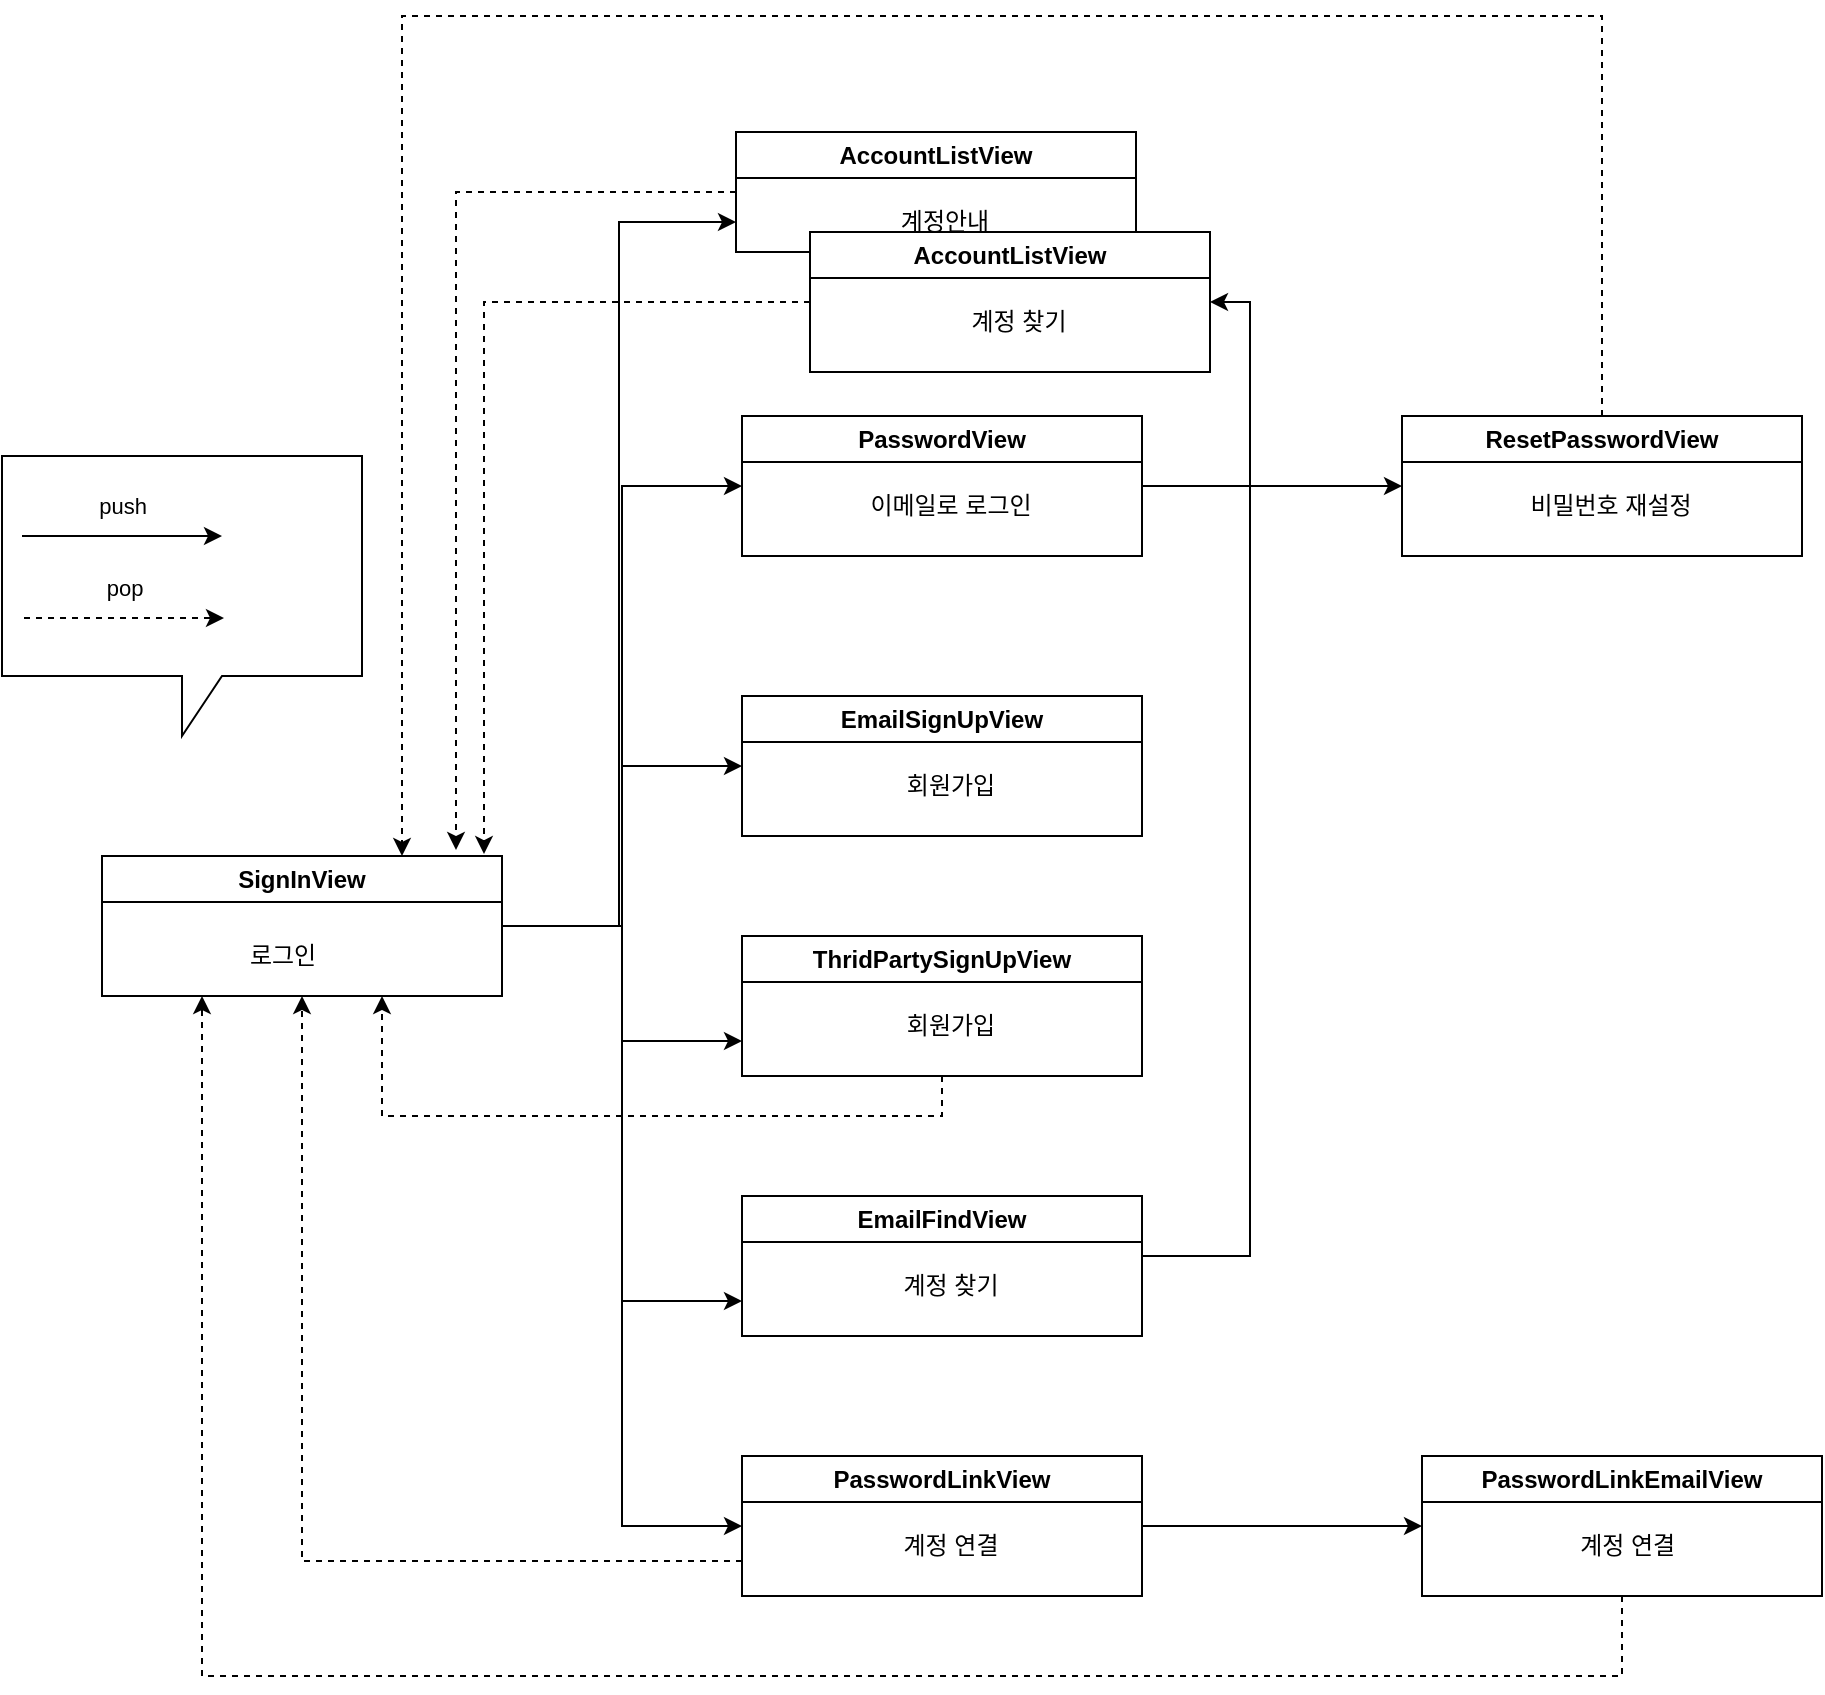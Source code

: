 <mxfile version="21.1.4" type="github">
  <diagram id="C5RBs43oDa-KdzZeNtuy" name="로그인화면 Navigation">
    <mxGraphModel dx="887" dy="1940" grid="1" gridSize="10" guides="1" tooltips="1" connect="1" arrows="1" fold="1" page="1" pageScale="1" pageWidth="827" pageHeight="1169" math="0" shadow="0">
      <root>
        <mxCell id="WIyWlLk6GJQsqaUBKTNV-0" />
        <mxCell id="WIyWlLk6GJQsqaUBKTNV-1" parent="WIyWlLk6GJQsqaUBKTNV-0" />
        <mxCell id="YZ1DASDXdoZ81Dy0Z4KV-26" style="edgeStyle=orthogonalEdgeStyle;rounded=0;orthogonalLoop=1;jettySize=auto;html=1;entryX=0;entryY=0.5;entryDx=0;entryDy=0;" edge="1" parent="WIyWlLk6GJQsqaUBKTNV-1" source="YZ1DASDXdoZ81Dy0Z4KV-0" target="YZ1DASDXdoZ81Dy0Z4KV-6">
          <mxGeometry relative="1" as="geometry" />
        </mxCell>
        <mxCell id="YZ1DASDXdoZ81Dy0Z4KV-27" style="edgeStyle=orthogonalEdgeStyle;rounded=0;orthogonalLoop=1;jettySize=auto;html=1;entryX=0;entryY=0.5;entryDx=0;entryDy=0;" edge="1" parent="WIyWlLk6GJQsqaUBKTNV-1" source="YZ1DASDXdoZ81Dy0Z4KV-0" target="YZ1DASDXdoZ81Dy0Z4KV-4">
          <mxGeometry relative="1" as="geometry" />
        </mxCell>
        <mxCell id="YZ1DASDXdoZ81Dy0Z4KV-28" style="edgeStyle=orthogonalEdgeStyle;rounded=0;orthogonalLoop=1;jettySize=auto;html=1;entryX=0;entryY=0.75;entryDx=0;entryDy=0;" edge="1" parent="WIyWlLk6GJQsqaUBKTNV-1" source="YZ1DASDXdoZ81Dy0Z4KV-0" target="YZ1DASDXdoZ81Dy0Z4KV-2">
          <mxGeometry relative="1" as="geometry" />
        </mxCell>
        <mxCell id="YZ1DASDXdoZ81Dy0Z4KV-29" style="edgeStyle=orthogonalEdgeStyle;rounded=0;orthogonalLoop=1;jettySize=auto;html=1;entryX=0;entryY=0.75;entryDx=0;entryDy=0;" edge="1" parent="WIyWlLk6GJQsqaUBKTNV-1" source="YZ1DASDXdoZ81Dy0Z4KV-0" target="YZ1DASDXdoZ81Dy0Z4KV-8">
          <mxGeometry relative="1" as="geometry" />
        </mxCell>
        <mxCell id="YZ1DASDXdoZ81Dy0Z4KV-30" style="edgeStyle=orthogonalEdgeStyle;rounded=0;orthogonalLoop=1;jettySize=auto;html=1;entryX=0;entryY=0.75;entryDx=0;entryDy=0;" edge="1" parent="WIyWlLk6GJQsqaUBKTNV-1" source="YZ1DASDXdoZ81Dy0Z4KV-0" target="YZ1DASDXdoZ81Dy0Z4KV-10">
          <mxGeometry relative="1" as="geometry" />
        </mxCell>
        <mxCell id="YZ1DASDXdoZ81Dy0Z4KV-31" style="edgeStyle=orthogonalEdgeStyle;rounded=0;orthogonalLoop=1;jettySize=auto;html=1;entryX=0;entryY=0.5;entryDx=0;entryDy=0;" edge="1" parent="WIyWlLk6GJQsqaUBKTNV-1" source="YZ1DASDXdoZ81Dy0Z4KV-0" target="YZ1DASDXdoZ81Dy0Z4KV-18">
          <mxGeometry relative="1" as="geometry" />
        </mxCell>
        <mxCell id="YZ1DASDXdoZ81Dy0Z4KV-0" value="SignInView" style="swimlane;whiteSpace=wrap;html=1;" vertex="1" parent="WIyWlLk6GJQsqaUBKTNV-1">
          <mxGeometry x="60" y="370" width="200" height="70" as="geometry" />
        </mxCell>
        <mxCell id="YZ1DASDXdoZ81Dy0Z4KV-46" style="edgeStyle=orthogonalEdgeStyle;rounded=0;orthogonalLoop=1;jettySize=auto;html=1;entryX=0.885;entryY=-0.043;entryDx=0;entryDy=0;entryPerimeter=0;dashed=1;" edge="1" parent="WIyWlLk6GJQsqaUBKTNV-1" source="YZ1DASDXdoZ81Dy0Z4KV-2" target="YZ1DASDXdoZ81Dy0Z4KV-0">
          <mxGeometry relative="1" as="geometry" />
        </mxCell>
        <mxCell id="YZ1DASDXdoZ81Dy0Z4KV-2" value="AccountListView" style="swimlane;whiteSpace=wrap;html=1;" vertex="1" parent="WIyWlLk6GJQsqaUBKTNV-1">
          <mxGeometry x="377" y="8" width="200" height="60" as="geometry" />
        </mxCell>
        <mxCell id="YZ1DASDXdoZ81Dy0Z4KV-3" value="계정안내" style="text;html=1;align=center;verticalAlign=middle;resizable=0;points=[];autosize=1;strokeColor=none;fillColor=none;" vertex="1" parent="YZ1DASDXdoZ81Dy0Z4KV-2">
          <mxGeometry x="69" y="30" width="70" height="30" as="geometry" />
        </mxCell>
        <mxCell id="YZ1DASDXdoZ81Dy0Z4KV-32" style="edgeStyle=orthogonalEdgeStyle;rounded=0;orthogonalLoop=1;jettySize=auto;html=1;entryX=0;entryY=0.5;entryDx=0;entryDy=0;" edge="1" parent="WIyWlLk6GJQsqaUBKTNV-1" source="YZ1DASDXdoZ81Dy0Z4KV-4" target="YZ1DASDXdoZ81Dy0Z4KV-16">
          <mxGeometry relative="1" as="geometry" />
        </mxCell>
        <mxCell id="YZ1DASDXdoZ81Dy0Z4KV-4" value="PasswordView" style="swimlane;whiteSpace=wrap;html=1;" vertex="1" parent="WIyWlLk6GJQsqaUBKTNV-1">
          <mxGeometry x="380" y="150" width="200" height="70" as="geometry" />
        </mxCell>
        <mxCell id="YZ1DASDXdoZ81Dy0Z4KV-5" value="이메일로 로그인" style="text;html=1;align=center;verticalAlign=middle;resizable=0;points=[];autosize=1;strokeColor=none;fillColor=none;" vertex="1" parent="YZ1DASDXdoZ81Dy0Z4KV-4">
          <mxGeometry x="54" y="30" width="100" height="30" as="geometry" />
        </mxCell>
        <mxCell id="YZ1DASDXdoZ81Dy0Z4KV-6" value="EmailSignUpView" style="swimlane;whiteSpace=wrap;html=1;" vertex="1" parent="WIyWlLk6GJQsqaUBKTNV-1">
          <mxGeometry x="380" y="290" width="200" height="70" as="geometry" />
        </mxCell>
        <mxCell id="YZ1DASDXdoZ81Dy0Z4KV-7" value="회원가입" style="text;html=1;align=center;verticalAlign=middle;resizable=0;points=[];autosize=1;strokeColor=none;fillColor=none;" vertex="1" parent="YZ1DASDXdoZ81Dy0Z4KV-6">
          <mxGeometry x="69" y="30" width="70" height="30" as="geometry" />
        </mxCell>
        <mxCell id="YZ1DASDXdoZ81Dy0Z4KV-45" style="edgeStyle=orthogonalEdgeStyle;rounded=0;orthogonalLoop=1;jettySize=auto;html=1;dashed=1;" edge="1" parent="WIyWlLk6GJQsqaUBKTNV-1" source="YZ1DASDXdoZ81Dy0Z4KV-8">
          <mxGeometry relative="1" as="geometry">
            <mxPoint x="200" y="440" as="targetPoint" />
            <Array as="points">
              <mxPoint x="480" y="500" />
              <mxPoint x="200" y="500" />
            </Array>
          </mxGeometry>
        </mxCell>
        <mxCell id="YZ1DASDXdoZ81Dy0Z4KV-8" value="ThridPartySignUpView" style="swimlane;whiteSpace=wrap;html=1;" vertex="1" parent="WIyWlLk6GJQsqaUBKTNV-1">
          <mxGeometry x="380" y="410" width="200" height="70" as="geometry" />
        </mxCell>
        <mxCell id="YZ1DASDXdoZ81Dy0Z4KV-9" value="회원가입" style="text;html=1;align=center;verticalAlign=middle;resizable=0;points=[];autosize=1;strokeColor=none;fillColor=none;" vertex="1" parent="YZ1DASDXdoZ81Dy0Z4KV-8">
          <mxGeometry x="69" y="30" width="70" height="30" as="geometry" />
        </mxCell>
        <mxCell id="YZ1DASDXdoZ81Dy0Z4KV-34" style="edgeStyle=orthogonalEdgeStyle;rounded=0;orthogonalLoop=1;jettySize=auto;html=1;entryX=1;entryY=0.5;entryDx=0;entryDy=0;" edge="1" parent="WIyWlLk6GJQsqaUBKTNV-1" source="YZ1DASDXdoZ81Dy0Z4KV-10" target="YZ1DASDXdoZ81Dy0Z4KV-22">
          <mxGeometry relative="1" as="geometry">
            <Array as="points">
              <mxPoint x="634" y="570" />
              <mxPoint x="634" y="93" />
            </Array>
          </mxGeometry>
        </mxCell>
        <mxCell id="YZ1DASDXdoZ81Dy0Z4KV-10" value="EmailFindView" style="swimlane;whiteSpace=wrap;html=1;" vertex="1" parent="WIyWlLk6GJQsqaUBKTNV-1">
          <mxGeometry x="380" y="540" width="200" height="70" as="geometry" />
        </mxCell>
        <mxCell id="YZ1DASDXdoZ81Dy0Z4KV-11" value="계정 찾기" style="text;html=1;align=center;verticalAlign=middle;resizable=0;points=[];autosize=1;strokeColor=none;fillColor=none;" vertex="1" parent="YZ1DASDXdoZ81Dy0Z4KV-10">
          <mxGeometry x="69" y="30" width="70" height="30" as="geometry" />
        </mxCell>
        <mxCell id="YZ1DASDXdoZ81Dy0Z4KV-43" style="edgeStyle=orthogonalEdgeStyle;rounded=0;orthogonalLoop=1;jettySize=auto;html=1;entryX=0.25;entryY=1;entryDx=0;entryDy=0;dashed=1;" edge="1" parent="WIyWlLk6GJQsqaUBKTNV-1" source="YZ1DASDXdoZ81Dy0Z4KV-14" target="YZ1DASDXdoZ81Dy0Z4KV-0">
          <mxGeometry relative="1" as="geometry">
            <mxPoint x="110" y="450" as="targetPoint" />
            <Array as="points">
              <mxPoint x="820" y="780" />
              <mxPoint x="110" y="780" />
            </Array>
          </mxGeometry>
        </mxCell>
        <mxCell id="YZ1DASDXdoZ81Dy0Z4KV-14" value="PasswordLinkEmailView" style="swimlane;whiteSpace=wrap;html=1;" vertex="1" parent="WIyWlLk6GJQsqaUBKTNV-1">
          <mxGeometry x="720" y="670" width="200" height="70" as="geometry" />
        </mxCell>
        <mxCell id="YZ1DASDXdoZ81Dy0Z4KV-15" value="계정 연결&amp;nbsp;" style="text;html=1;align=center;verticalAlign=middle;resizable=0;points=[];autosize=1;strokeColor=none;fillColor=none;" vertex="1" parent="YZ1DASDXdoZ81Dy0Z4KV-14">
          <mxGeometry x="69" y="30" width="70" height="30" as="geometry" />
        </mxCell>
        <mxCell id="YZ1DASDXdoZ81Dy0Z4KV-44" style="edgeStyle=orthogonalEdgeStyle;rounded=0;orthogonalLoop=1;jettySize=auto;html=1;entryX=0.75;entryY=0;entryDx=0;entryDy=0;dashed=1;" edge="1" parent="WIyWlLk6GJQsqaUBKTNV-1" source="YZ1DASDXdoZ81Dy0Z4KV-16" target="YZ1DASDXdoZ81Dy0Z4KV-0">
          <mxGeometry relative="1" as="geometry">
            <Array as="points">
              <mxPoint x="810" y="-50" />
              <mxPoint x="210" y="-50" />
            </Array>
          </mxGeometry>
        </mxCell>
        <mxCell id="YZ1DASDXdoZ81Dy0Z4KV-16" value="ResetPasswordView" style="swimlane;whiteSpace=wrap;html=1;" vertex="1" parent="WIyWlLk6GJQsqaUBKTNV-1">
          <mxGeometry x="710" y="150" width="200" height="70" as="geometry" />
        </mxCell>
        <mxCell id="YZ1DASDXdoZ81Dy0Z4KV-17" value="비밀번호 재설정" style="text;html=1;align=center;verticalAlign=middle;resizable=0;points=[];autosize=1;strokeColor=none;fillColor=none;" vertex="1" parent="YZ1DASDXdoZ81Dy0Z4KV-16">
          <mxGeometry x="54" y="30" width="100" height="30" as="geometry" />
        </mxCell>
        <mxCell id="YZ1DASDXdoZ81Dy0Z4KV-33" style="edgeStyle=orthogonalEdgeStyle;rounded=0;orthogonalLoop=1;jettySize=auto;html=1;entryX=0;entryY=0.5;entryDx=0;entryDy=0;" edge="1" parent="WIyWlLk6GJQsqaUBKTNV-1" source="YZ1DASDXdoZ81Dy0Z4KV-18" target="YZ1DASDXdoZ81Dy0Z4KV-14">
          <mxGeometry relative="1" as="geometry" />
        </mxCell>
        <mxCell id="YZ1DASDXdoZ81Dy0Z4KV-35" style="edgeStyle=orthogonalEdgeStyle;rounded=0;orthogonalLoop=1;jettySize=auto;html=1;entryX=0.5;entryY=1;entryDx=0;entryDy=0;dashed=1;exitX=0;exitY=0.75;exitDx=0;exitDy=0;" edge="1" parent="WIyWlLk6GJQsqaUBKTNV-1" source="YZ1DASDXdoZ81Dy0Z4KV-18" target="YZ1DASDXdoZ81Dy0Z4KV-0">
          <mxGeometry relative="1" as="geometry" />
        </mxCell>
        <mxCell id="YZ1DASDXdoZ81Dy0Z4KV-18" value="PasswordLinkView" style="swimlane;whiteSpace=wrap;html=1;" vertex="1" parent="WIyWlLk6GJQsqaUBKTNV-1">
          <mxGeometry x="380" y="670" width="200" height="70" as="geometry" />
        </mxCell>
        <mxCell id="YZ1DASDXdoZ81Dy0Z4KV-19" value="계정 연결" style="text;html=1;align=center;verticalAlign=middle;resizable=0;points=[];autosize=1;strokeColor=none;fillColor=none;" vertex="1" parent="YZ1DASDXdoZ81Dy0Z4KV-18">
          <mxGeometry x="69" y="30" width="70" height="30" as="geometry" />
        </mxCell>
        <mxCell id="YZ1DASDXdoZ81Dy0Z4KV-21" value="로그인" style="text;html=1;align=center;verticalAlign=middle;resizable=0;points=[];autosize=1;strokeColor=none;fillColor=none;" vertex="1" parent="WIyWlLk6GJQsqaUBKTNV-1">
          <mxGeometry x="125" y="405" width="50" height="30" as="geometry" />
        </mxCell>
        <mxCell id="YZ1DASDXdoZ81Dy0Z4KV-47" style="edgeStyle=orthogonalEdgeStyle;rounded=0;orthogonalLoop=1;jettySize=auto;html=1;entryX=0.955;entryY=-0.014;entryDx=0;entryDy=0;entryPerimeter=0;dashed=1;" edge="1" parent="WIyWlLk6GJQsqaUBKTNV-1" source="YZ1DASDXdoZ81Dy0Z4KV-22" target="YZ1DASDXdoZ81Dy0Z4KV-0">
          <mxGeometry relative="1" as="geometry" />
        </mxCell>
        <mxCell id="YZ1DASDXdoZ81Dy0Z4KV-22" value="AccountListView" style="swimlane;whiteSpace=wrap;html=1;" vertex="1" parent="WIyWlLk6GJQsqaUBKTNV-1">
          <mxGeometry x="414" y="58" width="200" height="70" as="geometry" />
        </mxCell>
        <mxCell id="YZ1DASDXdoZ81Dy0Z4KV-23" value="계정 찾기" style="text;html=1;align=center;verticalAlign=middle;resizable=0;points=[];autosize=1;strokeColor=none;fillColor=none;" vertex="1" parent="YZ1DASDXdoZ81Dy0Z4KV-22">
          <mxGeometry x="69" y="30" width="70" height="30" as="geometry" />
        </mxCell>
        <mxCell id="YZ1DASDXdoZ81Dy0Z4KV-40" value="" style="shape=callout;whiteSpace=wrap;html=1;perimeter=calloutPerimeter;" vertex="1" parent="WIyWlLk6GJQsqaUBKTNV-1">
          <mxGeometry x="10" y="170" width="180" height="140" as="geometry" />
        </mxCell>
        <mxCell id="YZ1DASDXdoZ81Dy0Z4KV-38" value="" style="endArrow=classic;html=1;rounded=0;" edge="1" parent="WIyWlLk6GJQsqaUBKTNV-1">
          <mxGeometry relative="1" as="geometry">
            <mxPoint x="20" y="210" as="sourcePoint" />
            <mxPoint x="120" y="210" as="targetPoint" />
          </mxGeometry>
        </mxCell>
        <mxCell id="YZ1DASDXdoZ81Dy0Z4KV-39" value="push" style="edgeLabel;resizable=0;html=1;align=center;verticalAlign=middle;" connectable="0" vertex="1" parent="YZ1DASDXdoZ81Dy0Z4KV-38">
          <mxGeometry relative="1" as="geometry">
            <mxPoint y="-15" as="offset" />
          </mxGeometry>
        </mxCell>
        <mxCell id="YZ1DASDXdoZ81Dy0Z4KV-41" value="" style="endArrow=classic;html=1;rounded=0;dashed=1;" edge="1" parent="WIyWlLk6GJQsqaUBKTNV-1">
          <mxGeometry relative="1" as="geometry">
            <mxPoint x="21" y="251" as="sourcePoint" />
            <mxPoint x="121" y="251" as="targetPoint" />
          </mxGeometry>
        </mxCell>
        <mxCell id="YZ1DASDXdoZ81Dy0Z4KV-42" value="pop" style="edgeLabel;resizable=0;html=1;align=center;verticalAlign=middle;" connectable="0" vertex="1" parent="YZ1DASDXdoZ81Dy0Z4KV-41">
          <mxGeometry relative="1" as="geometry">
            <mxPoint y="-15" as="offset" />
          </mxGeometry>
        </mxCell>
      </root>
    </mxGraphModel>
  </diagram>
</mxfile>
